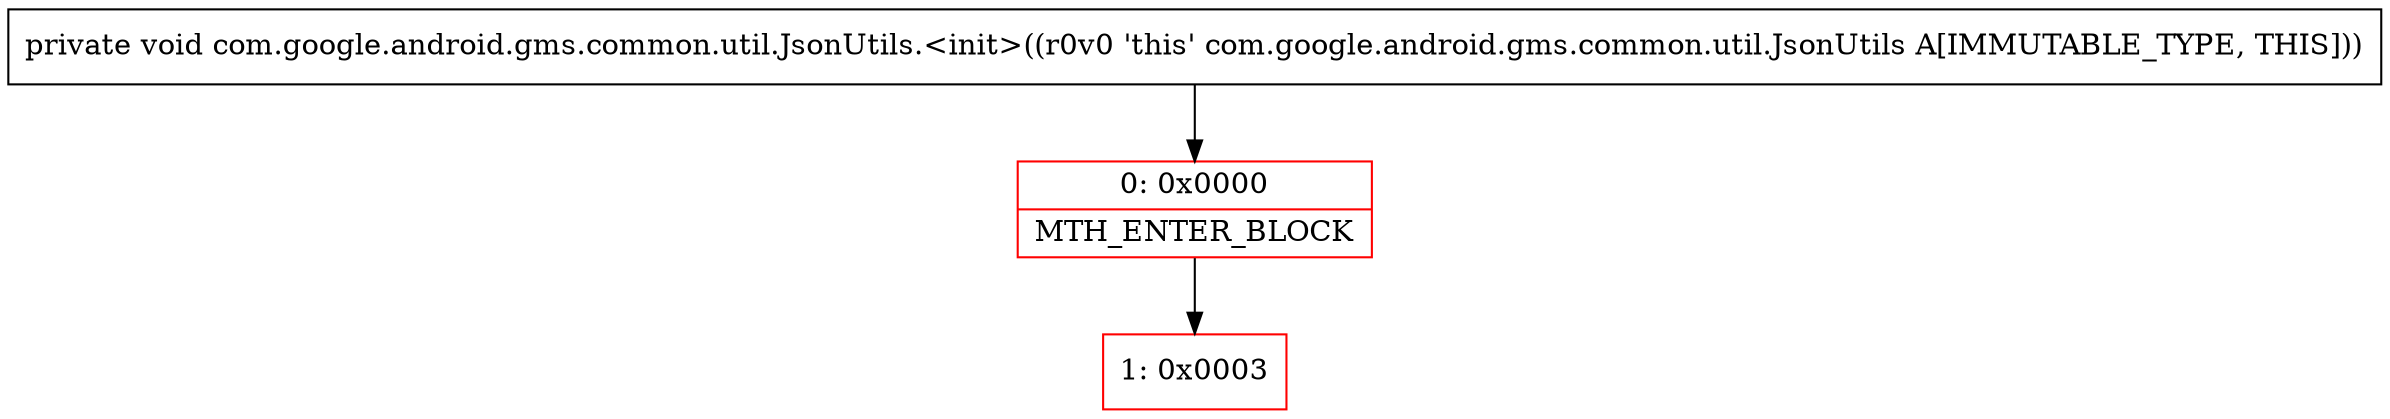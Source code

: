 digraph "CFG forcom.google.android.gms.common.util.JsonUtils.\<init\>()V" {
subgraph cluster_Region_589046122 {
label = "R(0)";
node [shape=record,color=blue];
}
Node_0 [shape=record,color=red,label="{0\:\ 0x0000|MTH_ENTER_BLOCK\l}"];
Node_1 [shape=record,color=red,label="{1\:\ 0x0003}"];
MethodNode[shape=record,label="{private void com.google.android.gms.common.util.JsonUtils.\<init\>((r0v0 'this' com.google.android.gms.common.util.JsonUtils A[IMMUTABLE_TYPE, THIS])) }"];
MethodNode -> Node_0;
Node_0 -> Node_1;
}

